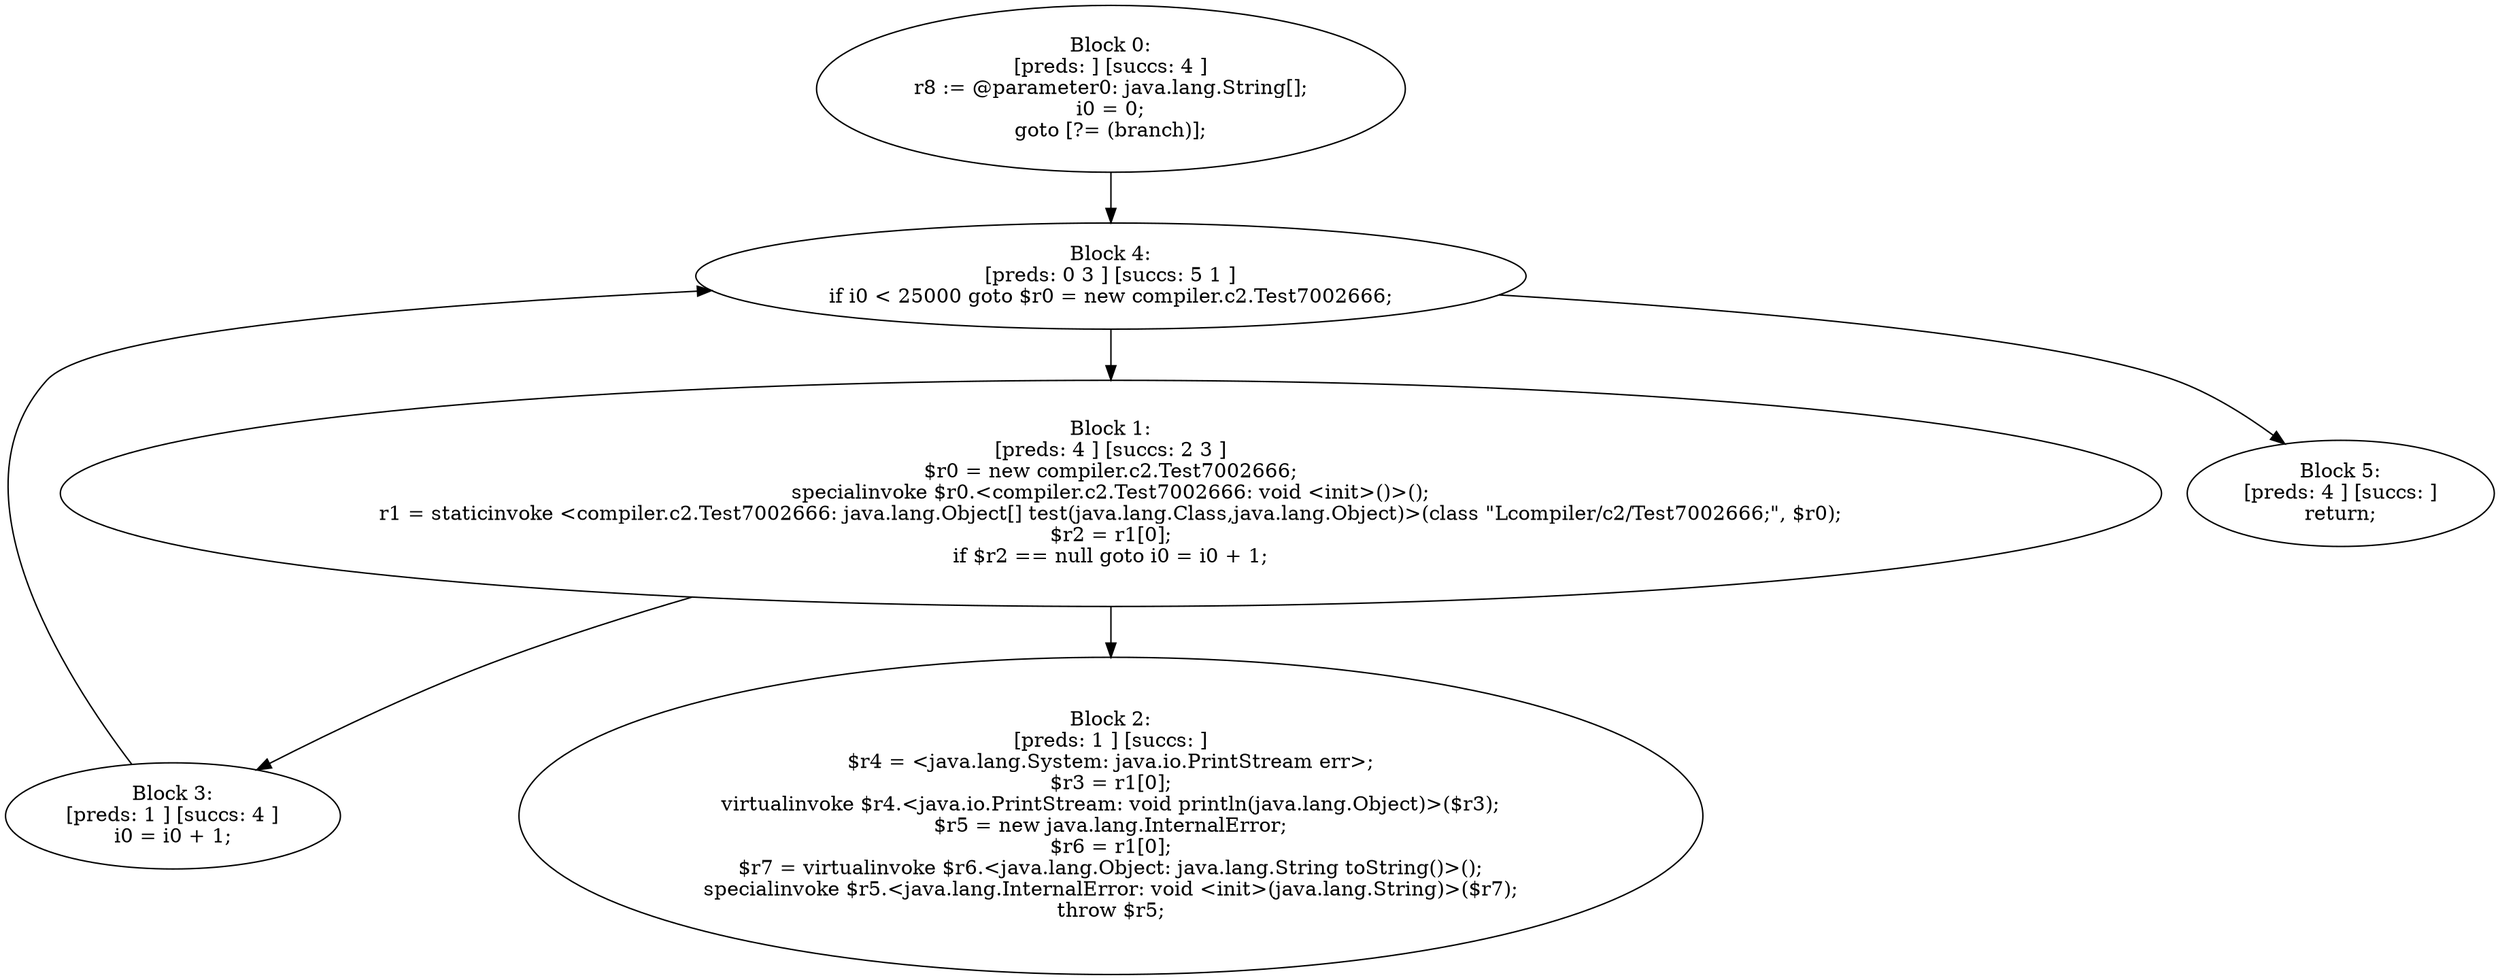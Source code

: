 digraph "unitGraph" {
    "Block 0:
[preds: ] [succs: 4 ]
r8 := @parameter0: java.lang.String[];
i0 = 0;
goto [?= (branch)];
"
    "Block 1:
[preds: 4 ] [succs: 2 3 ]
$r0 = new compiler.c2.Test7002666;
specialinvoke $r0.<compiler.c2.Test7002666: void <init>()>();
r1 = staticinvoke <compiler.c2.Test7002666: java.lang.Object[] test(java.lang.Class,java.lang.Object)>(class \"Lcompiler/c2/Test7002666;\", $r0);
$r2 = r1[0];
if $r2 == null goto i0 = i0 + 1;
"
    "Block 2:
[preds: 1 ] [succs: ]
$r4 = <java.lang.System: java.io.PrintStream err>;
$r3 = r1[0];
virtualinvoke $r4.<java.io.PrintStream: void println(java.lang.Object)>($r3);
$r5 = new java.lang.InternalError;
$r6 = r1[0];
$r7 = virtualinvoke $r6.<java.lang.Object: java.lang.String toString()>();
specialinvoke $r5.<java.lang.InternalError: void <init>(java.lang.String)>($r7);
throw $r5;
"
    "Block 3:
[preds: 1 ] [succs: 4 ]
i0 = i0 + 1;
"
    "Block 4:
[preds: 0 3 ] [succs: 5 1 ]
if i0 < 25000 goto $r0 = new compiler.c2.Test7002666;
"
    "Block 5:
[preds: 4 ] [succs: ]
return;
"
    "Block 0:
[preds: ] [succs: 4 ]
r8 := @parameter0: java.lang.String[];
i0 = 0;
goto [?= (branch)];
"->"Block 4:
[preds: 0 3 ] [succs: 5 1 ]
if i0 < 25000 goto $r0 = new compiler.c2.Test7002666;
";
    "Block 1:
[preds: 4 ] [succs: 2 3 ]
$r0 = new compiler.c2.Test7002666;
specialinvoke $r0.<compiler.c2.Test7002666: void <init>()>();
r1 = staticinvoke <compiler.c2.Test7002666: java.lang.Object[] test(java.lang.Class,java.lang.Object)>(class \"Lcompiler/c2/Test7002666;\", $r0);
$r2 = r1[0];
if $r2 == null goto i0 = i0 + 1;
"->"Block 2:
[preds: 1 ] [succs: ]
$r4 = <java.lang.System: java.io.PrintStream err>;
$r3 = r1[0];
virtualinvoke $r4.<java.io.PrintStream: void println(java.lang.Object)>($r3);
$r5 = new java.lang.InternalError;
$r6 = r1[0];
$r7 = virtualinvoke $r6.<java.lang.Object: java.lang.String toString()>();
specialinvoke $r5.<java.lang.InternalError: void <init>(java.lang.String)>($r7);
throw $r5;
";
    "Block 1:
[preds: 4 ] [succs: 2 3 ]
$r0 = new compiler.c2.Test7002666;
specialinvoke $r0.<compiler.c2.Test7002666: void <init>()>();
r1 = staticinvoke <compiler.c2.Test7002666: java.lang.Object[] test(java.lang.Class,java.lang.Object)>(class \"Lcompiler/c2/Test7002666;\", $r0);
$r2 = r1[0];
if $r2 == null goto i0 = i0 + 1;
"->"Block 3:
[preds: 1 ] [succs: 4 ]
i0 = i0 + 1;
";
    "Block 3:
[preds: 1 ] [succs: 4 ]
i0 = i0 + 1;
"->"Block 4:
[preds: 0 3 ] [succs: 5 1 ]
if i0 < 25000 goto $r0 = new compiler.c2.Test7002666;
";
    "Block 4:
[preds: 0 3 ] [succs: 5 1 ]
if i0 < 25000 goto $r0 = new compiler.c2.Test7002666;
"->"Block 5:
[preds: 4 ] [succs: ]
return;
";
    "Block 4:
[preds: 0 3 ] [succs: 5 1 ]
if i0 < 25000 goto $r0 = new compiler.c2.Test7002666;
"->"Block 1:
[preds: 4 ] [succs: 2 3 ]
$r0 = new compiler.c2.Test7002666;
specialinvoke $r0.<compiler.c2.Test7002666: void <init>()>();
r1 = staticinvoke <compiler.c2.Test7002666: java.lang.Object[] test(java.lang.Class,java.lang.Object)>(class \"Lcompiler/c2/Test7002666;\", $r0);
$r2 = r1[0];
if $r2 == null goto i0 = i0 + 1;
";
}
